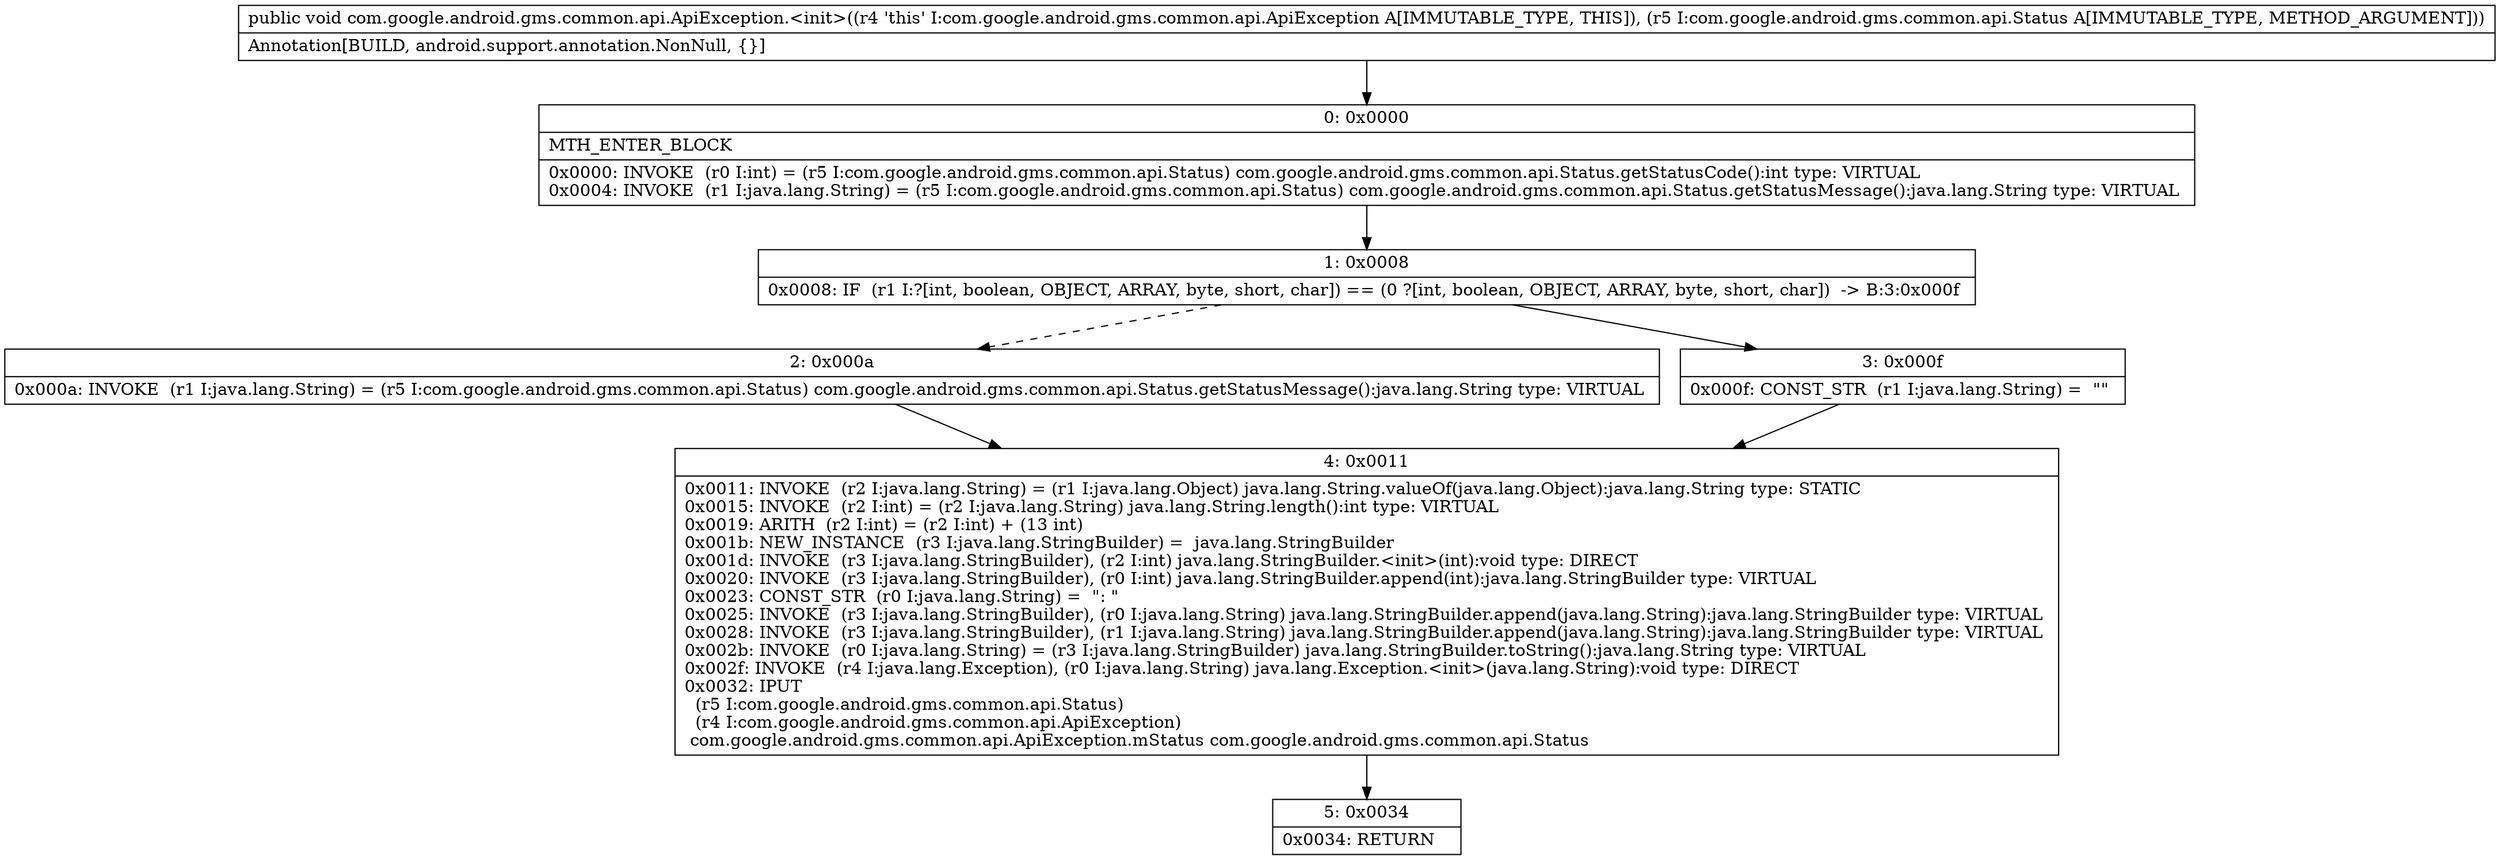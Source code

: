 digraph "CFG forcom.google.android.gms.common.api.ApiException.\<init\>(Lcom\/google\/android\/gms\/common\/api\/Status;)V" {
Node_0 [shape=record,label="{0\:\ 0x0000|MTH_ENTER_BLOCK\l|0x0000: INVOKE  (r0 I:int) = (r5 I:com.google.android.gms.common.api.Status) com.google.android.gms.common.api.Status.getStatusCode():int type: VIRTUAL \l0x0004: INVOKE  (r1 I:java.lang.String) = (r5 I:com.google.android.gms.common.api.Status) com.google.android.gms.common.api.Status.getStatusMessage():java.lang.String type: VIRTUAL \l}"];
Node_1 [shape=record,label="{1\:\ 0x0008|0x0008: IF  (r1 I:?[int, boolean, OBJECT, ARRAY, byte, short, char]) == (0 ?[int, boolean, OBJECT, ARRAY, byte, short, char])  \-\> B:3:0x000f \l}"];
Node_2 [shape=record,label="{2\:\ 0x000a|0x000a: INVOKE  (r1 I:java.lang.String) = (r5 I:com.google.android.gms.common.api.Status) com.google.android.gms.common.api.Status.getStatusMessage():java.lang.String type: VIRTUAL \l}"];
Node_3 [shape=record,label="{3\:\ 0x000f|0x000f: CONST_STR  (r1 I:java.lang.String) =  \"\" \l}"];
Node_4 [shape=record,label="{4\:\ 0x0011|0x0011: INVOKE  (r2 I:java.lang.String) = (r1 I:java.lang.Object) java.lang.String.valueOf(java.lang.Object):java.lang.String type: STATIC \l0x0015: INVOKE  (r2 I:int) = (r2 I:java.lang.String) java.lang.String.length():int type: VIRTUAL \l0x0019: ARITH  (r2 I:int) = (r2 I:int) + (13 int) \l0x001b: NEW_INSTANCE  (r3 I:java.lang.StringBuilder) =  java.lang.StringBuilder \l0x001d: INVOKE  (r3 I:java.lang.StringBuilder), (r2 I:int) java.lang.StringBuilder.\<init\>(int):void type: DIRECT \l0x0020: INVOKE  (r3 I:java.lang.StringBuilder), (r0 I:int) java.lang.StringBuilder.append(int):java.lang.StringBuilder type: VIRTUAL \l0x0023: CONST_STR  (r0 I:java.lang.String) =  \": \" \l0x0025: INVOKE  (r3 I:java.lang.StringBuilder), (r0 I:java.lang.String) java.lang.StringBuilder.append(java.lang.String):java.lang.StringBuilder type: VIRTUAL \l0x0028: INVOKE  (r3 I:java.lang.StringBuilder), (r1 I:java.lang.String) java.lang.StringBuilder.append(java.lang.String):java.lang.StringBuilder type: VIRTUAL \l0x002b: INVOKE  (r0 I:java.lang.String) = (r3 I:java.lang.StringBuilder) java.lang.StringBuilder.toString():java.lang.String type: VIRTUAL \l0x002f: INVOKE  (r4 I:java.lang.Exception), (r0 I:java.lang.String) java.lang.Exception.\<init\>(java.lang.String):void type: DIRECT \l0x0032: IPUT  \l  (r5 I:com.google.android.gms.common.api.Status)\l  (r4 I:com.google.android.gms.common.api.ApiException)\l com.google.android.gms.common.api.ApiException.mStatus com.google.android.gms.common.api.Status \l}"];
Node_5 [shape=record,label="{5\:\ 0x0034|0x0034: RETURN   \l}"];
MethodNode[shape=record,label="{public void com.google.android.gms.common.api.ApiException.\<init\>((r4 'this' I:com.google.android.gms.common.api.ApiException A[IMMUTABLE_TYPE, THIS]), (r5 I:com.google.android.gms.common.api.Status A[IMMUTABLE_TYPE, METHOD_ARGUMENT]))  | Annotation[BUILD, android.support.annotation.NonNull, \{\}]\l}"];
MethodNode -> Node_0;
Node_0 -> Node_1;
Node_1 -> Node_2[style=dashed];
Node_1 -> Node_3;
Node_2 -> Node_4;
Node_3 -> Node_4;
Node_4 -> Node_5;
}

